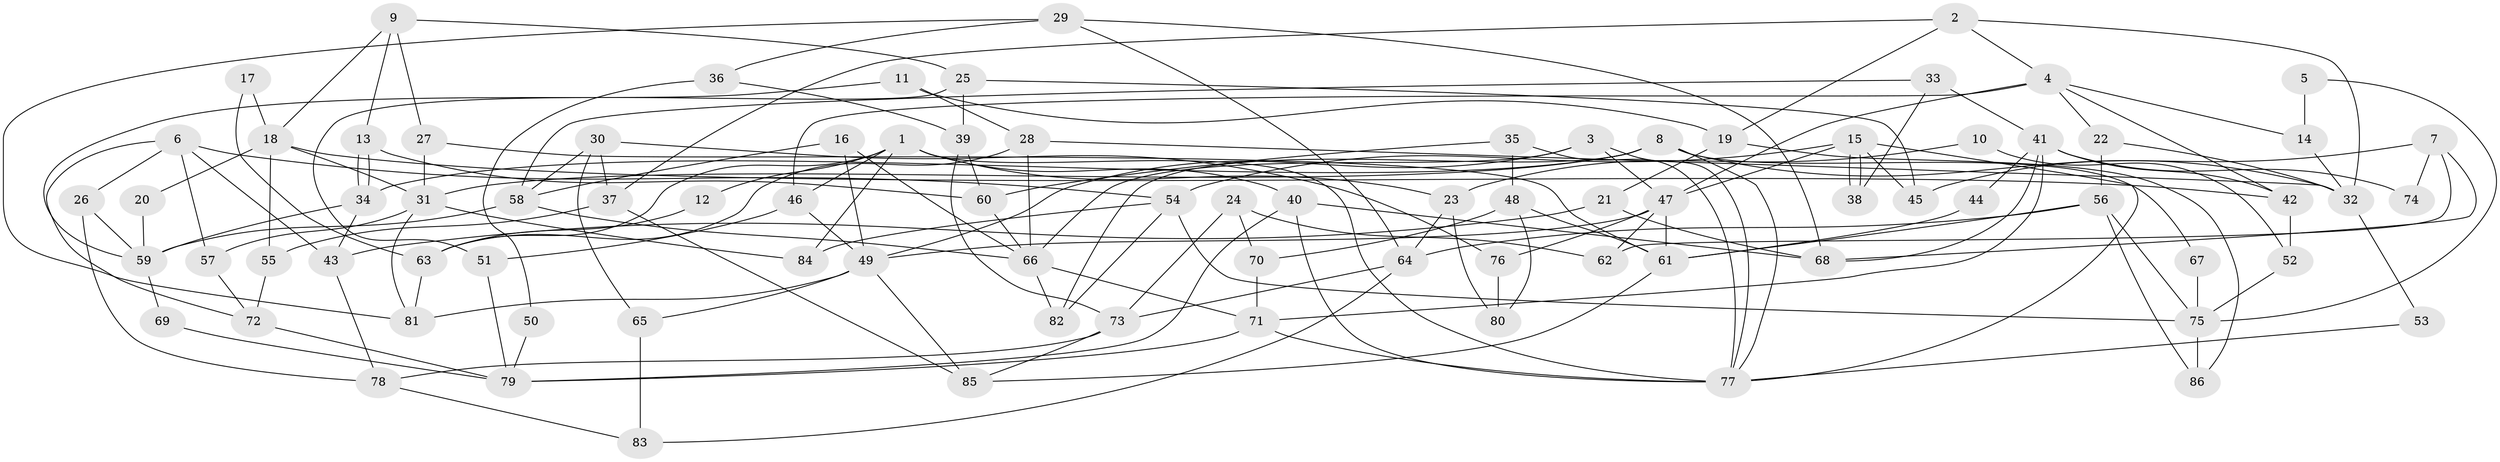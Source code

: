 // Generated by graph-tools (version 1.1) at 2025/11/02/27/25 16:11:22]
// undirected, 86 vertices, 172 edges
graph export_dot {
graph [start="1"]
  node [color=gray90,style=filled];
  1;
  2;
  3;
  4;
  5;
  6;
  7;
  8;
  9;
  10;
  11;
  12;
  13;
  14;
  15;
  16;
  17;
  18;
  19;
  20;
  21;
  22;
  23;
  24;
  25;
  26;
  27;
  28;
  29;
  30;
  31;
  32;
  33;
  34;
  35;
  36;
  37;
  38;
  39;
  40;
  41;
  42;
  43;
  44;
  45;
  46;
  47;
  48;
  49;
  50;
  51;
  52;
  53;
  54;
  55;
  56;
  57;
  58;
  59;
  60;
  61;
  62;
  63;
  64;
  65;
  66;
  67;
  68;
  69;
  70;
  71;
  72;
  73;
  74;
  75;
  76;
  77;
  78;
  79;
  80;
  81;
  82;
  83;
  84;
  85;
  86;
  1 -- 46;
  1 -- 77;
  1 -- 12;
  1 -- 23;
  1 -- 40;
  1 -- 63;
  1 -- 84;
  2 -- 19;
  2 -- 32;
  2 -- 4;
  2 -- 37;
  3 -- 47;
  3 -- 66;
  3 -- 49;
  3 -- 77;
  4 -- 42;
  4 -- 14;
  4 -- 22;
  4 -- 46;
  4 -- 47;
  5 -- 14;
  5 -- 75;
  6 -- 54;
  6 -- 26;
  6 -- 43;
  6 -- 57;
  6 -- 72;
  7 -- 62;
  7 -- 68;
  7 -- 45;
  7 -- 74;
  8 -- 77;
  8 -- 32;
  8 -- 31;
  8 -- 34;
  8 -- 67;
  8 -- 82;
  9 -- 25;
  9 -- 27;
  9 -- 13;
  9 -- 18;
  10 -- 23;
  10 -- 52;
  11 -- 19;
  11 -- 28;
  11 -- 59;
  12 -- 63;
  13 -- 34;
  13 -- 34;
  13 -- 60;
  14 -- 32;
  15 -- 38;
  15 -- 38;
  15 -- 77;
  15 -- 45;
  15 -- 47;
  15 -- 54;
  16 -- 58;
  16 -- 49;
  16 -- 66;
  17 -- 63;
  17 -- 18;
  18 -- 31;
  18 -- 20;
  18 -- 42;
  18 -- 55;
  19 -- 86;
  19 -- 21;
  20 -- 59;
  21 -- 43;
  21 -- 68;
  22 -- 56;
  22 -- 32;
  23 -- 80;
  23 -- 64;
  24 -- 70;
  24 -- 73;
  24 -- 62;
  25 -- 45;
  25 -- 51;
  25 -- 39;
  26 -- 78;
  26 -- 59;
  27 -- 31;
  27 -- 61;
  28 -- 63;
  28 -- 66;
  28 -- 32;
  29 -- 64;
  29 -- 81;
  29 -- 36;
  29 -- 68;
  30 -- 37;
  30 -- 58;
  30 -- 65;
  30 -- 76;
  31 -- 57;
  31 -- 81;
  31 -- 84;
  32 -- 53;
  33 -- 58;
  33 -- 41;
  33 -- 38;
  34 -- 43;
  34 -- 59;
  35 -- 77;
  35 -- 60;
  35 -- 48;
  36 -- 39;
  36 -- 50;
  37 -- 85;
  37 -- 55;
  39 -- 60;
  39 -- 73;
  40 -- 77;
  40 -- 68;
  40 -- 79;
  41 -- 71;
  41 -- 68;
  41 -- 42;
  41 -- 44;
  41 -- 74;
  42 -- 52;
  43 -- 78;
  44 -- 61;
  46 -- 49;
  46 -- 51;
  47 -- 49;
  47 -- 61;
  47 -- 62;
  47 -- 76;
  48 -- 61;
  48 -- 70;
  48 -- 80;
  49 -- 65;
  49 -- 81;
  49 -- 85;
  50 -- 79;
  51 -- 79;
  52 -- 75;
  53 -- 77;
  54 -- 84;
  54 -- 75;
  54 -- 82;
  55 -- 72;
  56 -- 61;
  56 -- 64;
  56 -- 75;
  56 -- 86;
  57 -- 72;
  58 -- 66;
  58 -- 59;
  59 -- 69;
  60 -- 66;
  61 -- 85;
  63 -- 81;
  64 -- 73;
  64 -- 83;
  65 -- 83;
  66 -- 82;
  66 -- 71;
  67 -- 75;
  69 -- 79;
  70 -- 71;
  71 -- 79;
  71 -- 77;
  72 -- 79;
  73 -- 78;
  73 -- 85;
  75 -- 86;
  76 -- 80;
  78 -- 83;
}

